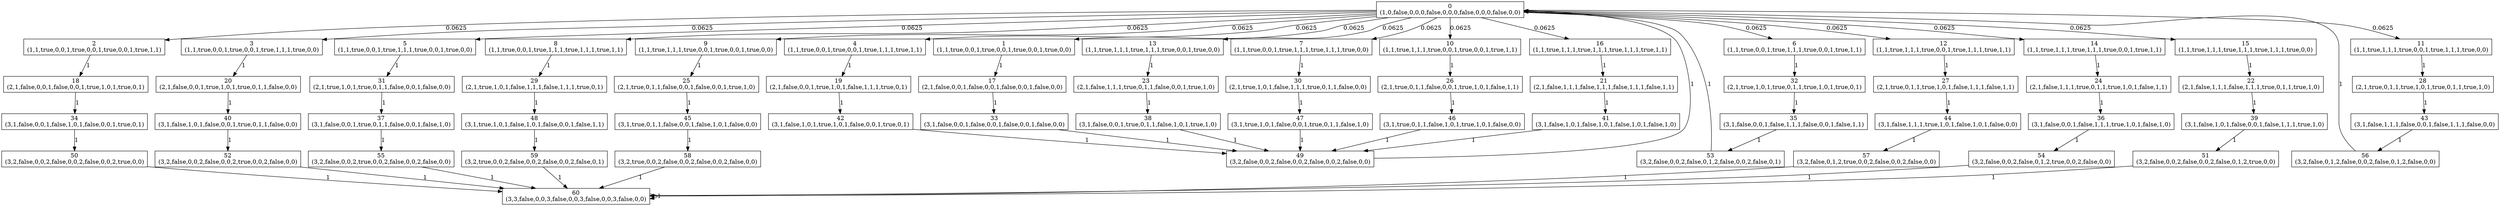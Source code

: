 digraph P {
node [shape=box];
0 -> 1 [ label="0.0625" ];
0 -> 2 [ label="0.0625" ];
0 -> 3 [ label="0.0625" ];
0 -> 4 [ label="0.0625" ];
0 -> 5 [ label="0.0625" ];
0 -> 6 [ label="0.0625" ];
0 -> 7 [ label="0.0625" ];
0 -> 8 [ label="0.0625" ];
0 -> 9 [ label="0.0625" ];
0 -> 10 [ label="0.0625" ];
0 -> 11 [ label="0.0625" ];
0 -> 12 [ label="0.0625" ];
0 -> 13 [ label="0.0625" ];
0 -> 14 [ label="0.0625" ];
0 -> 15 [ label="0.0625" ];
0 -> 16 [ label="0.0625" ];
1 -> 17 [ label="1" ];
2 -> 18 [ label="1" ];
3 -> 20 [ label="1" ];
4 -> 19 [ label="1" ];
5 -> 31 [ label="1" ];
6 -> 32 [ label="1" ];
7 -> 30 [ label="1" ];
8 -> 29 [ label="1" ];
9 -> 25 [ label="1" ];
10 -> 26 [ label="1" ];
11 -> 28 [ label="1" ];
12 -> 27 [ label="1" ];
13 -> 23 [ label="1" ];
14 -> 24 [ label="1" ];
15 -> 22 [ label="1" ];
16 -> 21 [ label="1" ];
17 -> 33 [ label="1" ];
18 -> 34 [ label="1" ];
19 -> 42 [ label="1" ];
20 -> 40 [ label="1" ];
21 -> 41 [ label="1" ];
22 -> 39 [ label="1" ];
23 -> 38 [ label="1" ];
24 -> 36 [ label="1" ];
25 -> 45 [ label="1" ];
26 -> 46 [ label="1" ];
27 -> 44 [ label="1" ];
28 -> 43 [ label="1" ];
29 -> 48 [ label="1" ];
30 -> 47 [ label="1" ];
31 -> 37 [ label="1" ];
32 -> 35 [ label="1" ];
33 -> 49 [ label="1" ];
34 -> 50 [ label="1" ];
35 -> 53 [ label="1" ];
36 -> 54 [ label="1" ];
37 -> 55 [ label="1" ];
38 -> 49 [ label="1" ];
39 -> 51 [ label="1" ];
40 -> 52 [ label="1" ];
41 -> 49 [ label="1" ];
42 -> 49 [ label="1" ];
43 -> 56 [ label="1" ];
44 -> 57 [ label="1" ];
45 -> 58 [ label="1" ];
46 -> 49 [ label="1" ];
47 -> 49 [ label="1" ];
48 -> 59 [ label="1" ];
49 -> 0 [ label="1" ];
50 -> 60 [ label="1" ];
51 -> 60 [ label="1" ];
52 -> 60 [ label="1" ];
53 -> 0 [ label="1" ];
54 -> 60 [ label="1" ];
55 -> 60 [ label="1" ];
56 -> 0 [ label="1" ];
57 -> 60 [ label="1" ];
58 -> 60 [ label="1" ];
59 -> 60 [ label="1" ];
60 -> 60 [ label="1" ];
0 [label="0\n(1,0,false,0,0,0,false,0,0,0,false,0,0,0,false,0,0)"];
1 [label="1\n(1,1,true,0,0,1,true,0,0,1,true,0,0,1,true,0,0)"];
2 [label="2\n(1,1,true,0,0,1,true,0,0,1,true,0,0,1,true,1,1)"];
3 [label="3\n(1,1,true,0,0,1,true,0,0,1,true,1,1,1,true,0,0)"];
4 [label="4\n(1,1,true,0,0,1,true,0,0,1,true,1,1,1,true,1,1)"];
5 [label="5\n(1,1,true,0,0,1,true,1,1,1,true,0,0,1,true,0,0)"];
6 [label="6\n(1,1,true,0,0,1,true,1,1,1,true,0,0,1,true,1,1)"];
7 [label="7\n(1,1,true,0,0,1,true,1,1,1,true,1,1,1,true,0,0)"];
8 [label="8\n(1,1,true,0,0,1,true,1,1,1,true,1,1,1,true,1,1)"];
9 [label="9\n(1,1,true,1,1,1,true,0,0,1,true,0,0,1,true,0,0)"];
10 [label="10\n(1,1,true,1,1,1,true,0,0,1,true,0,0,1,true,1,1)"];
11 [label="11\n(1,1,true,1,1,1,true,0,0,1,true,1,1,1,true,0,0)"];
12 [label="12\n(1,1,true,1,1,1,true,0,0,1,true,1,1,1,true,1,1)"];
13 [label="13\n(1,1,true,1,1,1,true,1,1,1,true,0,0,1,true,0,0)"];
14 [label="14\n(1,1,true,1,1,1,true,1,1,1,true,0,0,1,true,1,1)"];
15 [label="15\n(1,1,true,1,1,1,true,1,1,1,true,1,1,1,true,0,0)"];
16 [label="16\n(1,1,true,1,1,1,true,1,1,1,true,1,1,1,true,1,1)"];
17 [label="17\n(2,1,false,0,0,1,false,0,0,1,false,0,0,1,false,0,0)"];
18 [label="18\n(2,1,false,0,0,1,false,0,0,1,true,1,0,1,true,0,1)"];
19 [label="19\n(2,1,false,0,0,1,true,1,0,1,false,1,1,1,true,0,1)"];
20 [label="20\n(2,1,false,0,0,1,true,1,0,1,true,0,1,1,false,0,0)"];
21 [label="21\n(2,1,false,1,1,1,false,1,1,1,false,1,1,1,false,1,1)"];
22 [label="22\n(2,1,false,1,1,1,false,1,1,1,true,0,1,1,true,1,0)"];
23 [label="23\n(2,1,false,1,1,1,true,0,1,1,false,0,0,1,true,1,0)"];
24 [label="24\n(2,1,false,1,1,1,true,0,1,1,true,1,0,1,false,1,1)"];
25 [label="25\n(2,1,true,0,1,1,false,0,0,1,false,0,0,1,true,1,0)"];
26 [label="26\n(2,1,true,0,1,1,false,0,0,1,true,1,0,1,false,1,1)"];
27 [label="27\n(2,1,true,0,1,1,true,1,0,1,false,1,1,1,false,1,1)"];
28 [label="28\n(2,1,true,0,1,1,true,1,0,1,true,0,1,1,true,1,0)"];
29 [label="29\n(2,1,true,1,0,1,false,1,1,1,false,1,1,1,true,0,1)"];
30 [label="30\n(2,1,true,1,0,1,false,1,1,1,true,0,1,1,false,0,0)"];
31 [label="31\n(2,1,true,1,0,1,true,0,1,1,false,0,0,1,false,0,0)"];
32 [label="32\n(2,1,true,1,0,1,true,0,1,1,true,1,0,1,true,0,1)"];
33 [label="33\n(3,1,false,0,0,1,false,0,0,1,false,0,0,1,false,0,0)"];
34 [label="34\n(3,1,false,0,0,1,false,1,0,1,false,0,0,1,true,0,1)"];
35 [label="35\n(3,1,false,0,0,1,false,1,1,1,false,0,0,1,false,1,1)"];
36 [label="36\n(3,1,false,0,0,1,false,1,1,1,true,1,0,1,false,1,0)"];
37 [label="37\n(3,1,false,0,0,1,true,0,1,1,false,0,0,1,false,1,0)"];
38 [label="38\n(3,1,false,0,0,1,true,0,1,1,false,1,0,1,true,1,0)"];
39 [label="39\n(3,1,false,1,0,1,false,0,0,1,false,1,1,1,true,1,0)"];
40 [label="40\n(3,1,false,1,0,1,false,0,0,1,true,0,1,1,false,0,0)"];
41 [label="41\n(3,1,false,1,0,1,false,1,0,1,false,1,0,1,false,1,0)"];
42 [label="42\n(3,1,false,1,0,1,true,1,0,1,false,0,0,1,true,0,1)"];
43 [label="43\n(3,1,false,1,1,1,false,0,0,1,false,1,1,1,false,0,0)"];
44 [label="44\n(3,1,false,1,1,1,true,1,0,1,false,1,0,1,false,0,0)"];
45 [label="45\n(3,1,true,0,1,1,false,0,0,1,false,1,0,1,false,0,0)"];
46 [label="46\n(3,1,true,0,1,1,false,1,0,1,true,1,0,1,false,0,0)"];
47 [label="47\n(3,1,true,1,0,1,false,0,0,1,true,0,1,1,false,1,0)"];
48 [label="48\n(3,1,true,1,0,1,false,1,0,1,false,0,0,1,false,1,1)"];
49 [label="49\n(3,2,false,0,0,2,false,0,0,2,false,0,0,2,false,0,0)"];
50 [label="50\n(3,2,false,0,0,2,false,0,0,2,false,0,0,2,true,0,0)"];
51 [label="51\n(3,2,false,0,0,2,false,0,0,2,false,0,1,2,true,0,0)"];
52 [label="52\n(3,2,false,0,0,2,false,0,0,2,true,0,0,2,false,0,0)"];
53 [label="53\n(3,2,false,0,0,2,false,0,1,2,false,0,0,2,false,0,1)"];
54 [label="54\n(3,2,false,0,0,2,false,0,1,2,true,0,0,2,false,0,0)"];
55 [label="55\n(3,2,false,0,0,2,true,0,0,2,false,0,0,2,false,0,0)"];
56 [label="56\n(3,2,false,0,1,2,false,0,0,2,false,0,1,2,false,0,0)"];
57 [label="57\n(3,2,false,0,1,2,true,0,0,2,false,0,0,2,false,0,0)"];
58 [label="58\n(3,2,true,0,0,2,false,0,0,2,false,0,0,2,false,0,0)"];
59 [label="59\n(3,2,true,0,0,2,false,0,0,2,false,0,0,2,false,0,1)"];
60 [label="60\n(3,3,false,0,0,3,false,0,0,3,false,0,0,3,false,0,0)"];
}
